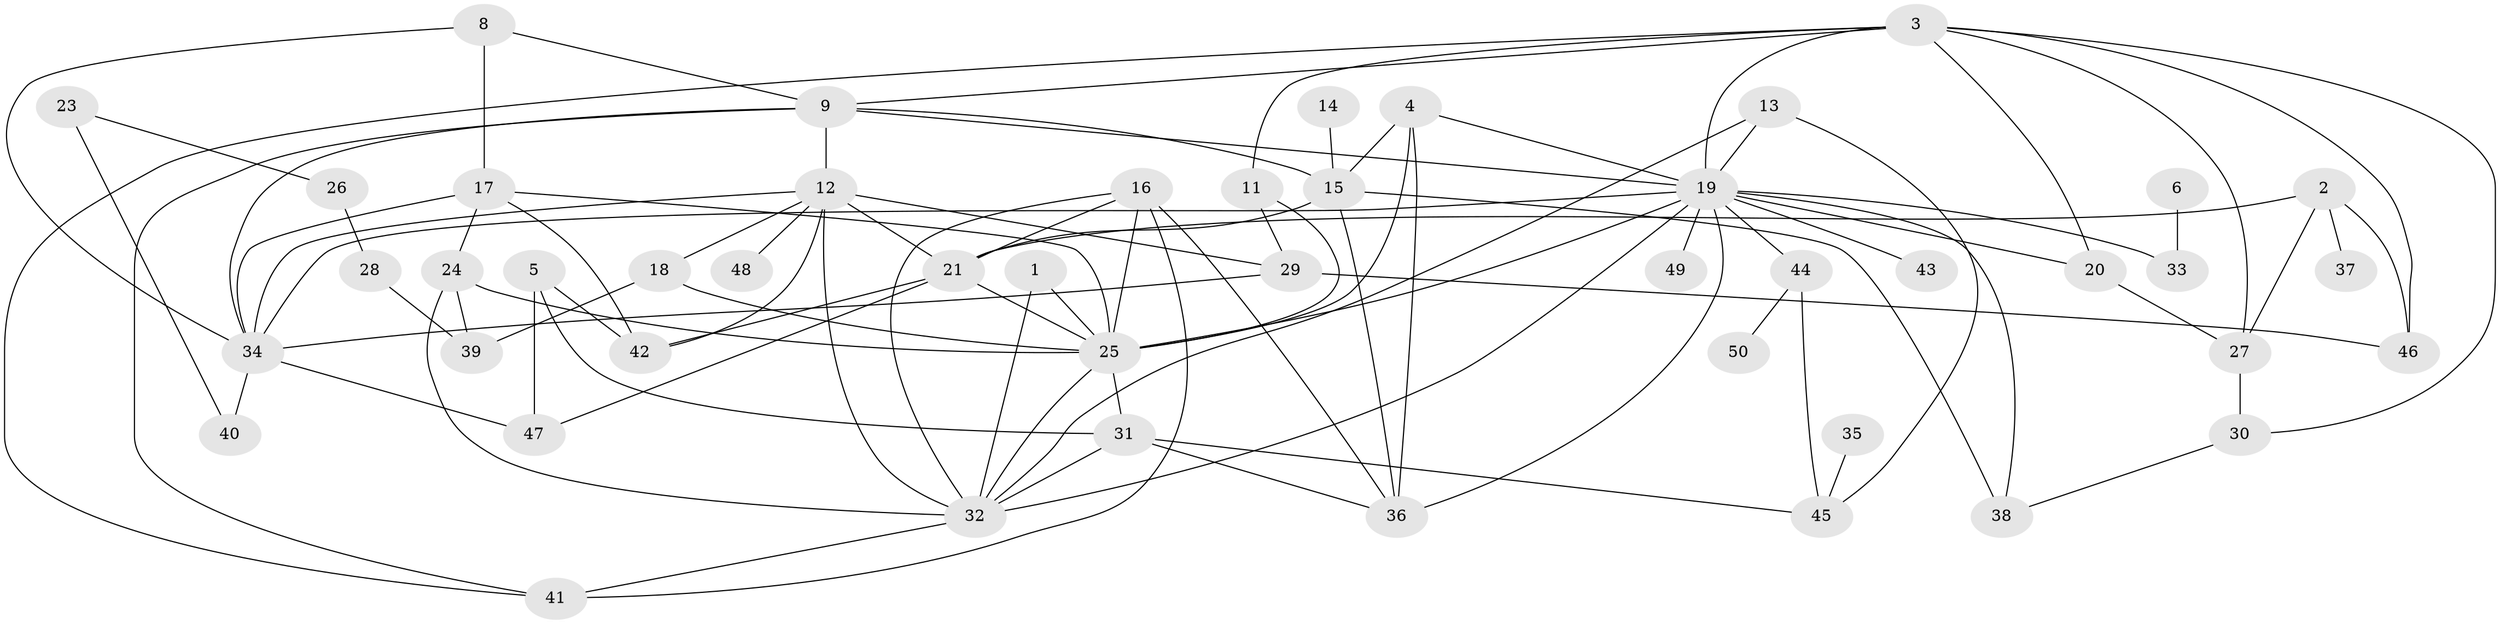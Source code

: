 // original degree distribution, {1: 0.16831683168316833, 2: 0.21782178217821782, 3: 0.22772277227722773, 0: 0.039603960396039604, 5: 0.04950495049504951, 6: 0.06930693069306931, 4: 0.18811881188118812, 9: 0.019801980198019802, 8: 0.009900990099009901, 7: 0.009900990099009901}
// Generated by graph-tools (version 1.1) at 2025/33/03/09/25 02:33:37]
// undirected, 47 vertices, 93 edges
graph export_dot {
graph [start="1"]
  node [color=gray90,style=filled];
  1;
  2;
  3;
  4;
  5;
  6;
  8;
  9;
  11;
  12;
  13;
  14;
  15;
  16;
  17;
  18;
  19;
  20;
  21;
  23;
  24;
  25;
  26;
  27;
  28;
  29;
  30;
  31;
  32;
  33;
  34;
  35;
  36;
  37;
  38;
  39;
  40;
  41;
  42;
  43;
  44;
  45;
  46;
  47;
  48;
  49;
  50;
  1 -- 25 [weight=1.0];
  1 -- 32 [weight=1.0];
  2 -- 21 [weight=1.0];
  2 -- 27 [weight=1.0];
  2 -- 37 [weight=1.0];
  2 -- 46 [weight=1.0];
  3 -- 9 [weight=1.0];
  3 -- 11 [weight=1.0];
  3 -- 19 [weight=1.0];
  3 -- 20 [weight=1.0];
  3 -- 27 [weight=1.0];
  3 -- 30 [weight=1.0];
  3 -- 41 [weight=1.0];
  3 -- 46 [weight=1.0];
  4 -- 15 [weight=1.0];
  4 -- 19 [weight=1.0];
  4 -- 25 [weight=2.0];
  4 -- 36 [weight=1.0];
  5 -- 31 [weight=1.0];
  5 -- 42 [weight=1.0];
  5 -- 47 [weight=1.0];
  6 -- 33 [weight=1.0];
  8 -- 9 [weight=1.0];
  8 -- 17 [weight=1.0];
  8 -- 34 [weight=1.0];
  9 -- 12 [weight=1.0];
  9 -- 15 [weight=1.0];
  9 -- 19 [weight=1.0];
  9 -- 34 [weight=1.0];
  9 -- 41 [weight=1.0];
  11 -- 25 [weight=1.0];
  11 -- 29 [weight=1.0];
  12 -- 18 [weight=1.0];
  12 -- 21 [weight=1.0];
  12 -- 29 [weight=1.0];
  12 -- 32 [weight=2.0];
  12 -- 34 [weight=1.0];
  12 -- 42 [weight=1.0];
  12 -- 48 [weight=1.0];
  13 -- 19 [weight=1.0];
  13 -- 32 [weight=1.0];
  13 -- 45 [weight=1.0];
  14 -- 15 [weight=1.0];
  15 -- 21 [weight=1.0];
  15 -- 36 [weight=1.0];
  15 -- 38 [weight=1.0];
  16 -- 21 [weight=1.0];
  16 -- 25 [weight=1.0];
  16 -- 32 [weight=1.0];
  16 -- 36 [weight=1.0];
  16 -- 41 [weight=1.0];
  17 -- 24 [weight=2.0];
  17 -- 25 [weight=1.0];
  17 -- 34 [weight=1.0];
  17 -- 42 [weight=2.0];
  18 -- 25 [weight=1.0];
  18 -- 39 [weight=1.0];
  19 -- 20 [weight=1.0];
  19 -- 25 [weight=2.0];
  19 -- 32 [weight=1.0];
  19 -- 33 [weight=1.0];
  19 -- 34 [weight=1.0];
  19 -- 36 [weight=1.0];
  19 -- 38 [weight=1.0];
  19 -- 43 [weight=1.0];
  19 -- 44 [weight=1.0];
  19 -- 49 [weight=1.0];
  20 -- 27 [weight=1.0];
  21 -- 25 [weight=2.0];
  21 -- 42 [weight=1.0];
  21 -- 47 [weight=1.0];
  23 -- 26 [weight=1.0];
  23 -- 40 [weight=1.0];
  24 -- 25 [weight=1.0];
  24 -- 32 [weight=1.0];
  24 -- 39 [weight=1.0];
  25 -- 31 [weight=2.0];
  25 -- 32 [weight=2.0];
  26 -- 28 [weight=1.0];
  27 -- 30 [weight=1.0];
  28 -- 39 [weight=1.0];
  29 -- 34 [weight=1.0];
  29 -- 46 [weight=1.0];
  30 -- 38 [weight=1.0];
  31 -- 32 [weight=1.0];
  31 -- 36 [weight=1.0];
  31 -- 45 [weight=1.0];
  32 -- 41 [weight=1.0];
  34 -- 40 [weight=1.0];
  34 -- 47 [weight=1.0];
  35 -- 45 [weight=1.0];
  44 -- 45 [weight=1.0];
  44 -- 50 [weight=1.0];
}
